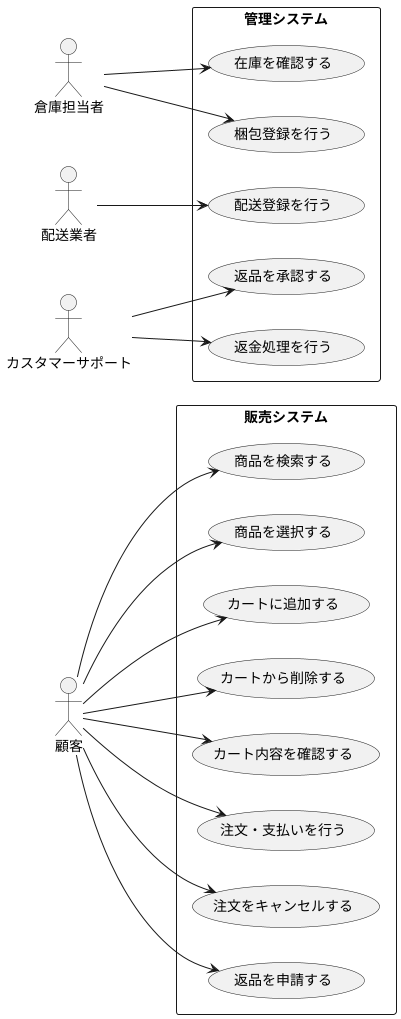 @startuml
left to right direction

actor 顧客 as C
actor 倉庫担当者 as W
actor 配送業者 as D
actor カスタマーサポート as S

rectangle 販売システム {
  usecase "商品を検索する" as UC1
  usecase "商品を選択する" as UC2
  usecase "カートに追加する" as UC3 
  usecase "カートから削除する" as UC4
  usecase "カート内容を確認する" as UC5
  usecase "注文・支払いを行う" as UC6 
  usecase "注文をキャンセルする" as UC7
  usecase "返品を申請する" as UC8
}

rectangle 管理システム {
  usecase "在庫を確認する" as UC9
  usecase "梱包登録を行う" as UC10
  usecase "配送登録を行う" as UC11 
  usecase "返品を承認する" as UC12
  usecase "返金処理を行う" as UC13
}

' 顧客操作
C --> UC1
C --> UC2
C --> UC3
C --> UC4
C --> UC5
C --> UC6
C --> UC7
C --> UC8

' 倉庫担当者操作
W --> UC9
W --> UC10

' 配送業者操作
D --> UC11

' カスタマーサポート操作
S --> UC12
S --> UC13

@enduml
